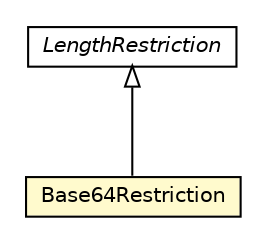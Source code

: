 #!/usr/local/bin/dot
#
# Class diagram 
# Generated by UMLGraph version R5_6-24-gf6e263 (http://www.umlgraph.org/)
#

digraph G {
	edge [fontname="Helvetica",fontsize=10,labelfontname="Helvetica",labelfontsize=10];
	node [fontname="Helvetica",fontsize=10,shape=plaintext];
	nodesep=0.25;
	ranksep=0.5;
	// org.universAAL.middleware.owl.LengthRestriction
	c100242 [label=<<table title="org.universAAL.middleware.owl.LengthRestriction" border="0" cellborder="1" cellspacing="0" cellpadding="2" port="p" href="./LengthRestriction.html">
		<tr><td><table border="0" cellspacing="0" cellpadding="1">
<tr><td align="center" balign="center"><font face="Helvetica-Oblique"> LengthRestriction </font></td></tr>
		</table></td></tr>
		</table>>, URL="./LengthRestriction.html", fontname="Helvetica", fontcolor="black", fontsize=10.0];
	// org.universAAL.middleware.owl.Base64Restriction
	c100246 [label=<<table title="org.universAAL.middleware.owl.Base64Restriction" border="0" cellborder="1" cellspacing="0" cellpadding="2" port="p" bgcolor="lemonChiffon" href="./Base64Restriction.html">
		<tr><td><table border="0" cellspacing="0" cellpadding="1">
<tr><td align="center" balign="center"> Base64Restriction </td></tr>
		</table></td></tr>
		</table>>, URL="./Base64Restriction.html", fontname="Helvetica", fontcolor="black", fontsize=10.0];
	//org.universAAL.middleware.owl.Base64Restriction extends org.universAAL.middleware.owl.LengthRestriction
	c100242:p -> c100246:p [dir=back,arrowtail=empty];
}

